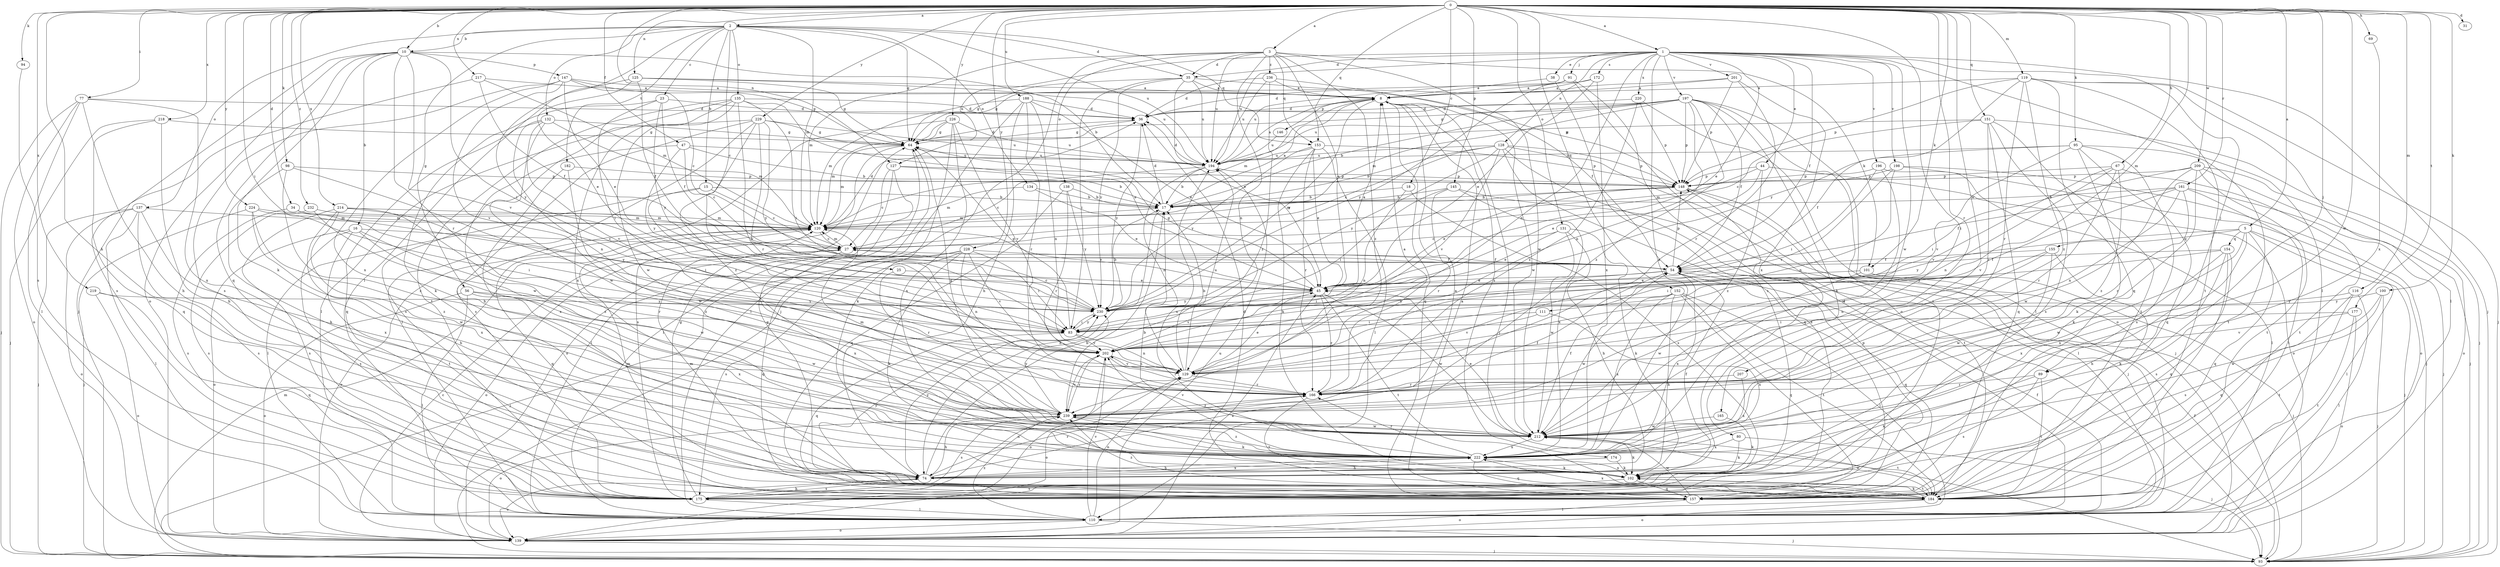 strict digraph  {
0;
1;
2;
3;
5;
8;
10;
15;
16;
17;
18;
23;
25;
27;
31;
34;
35;
36;
38;
44;
45;
47;
54;
56;
64;
67;
69;
74;
77;
80;
83;
89;
91;
93;
94;
95;
98;
100;
101;
102;
110;
111;
116;
119;
120;
125;
127;
128;
129;
131;
132;
134;
135;
137;
138;
139;
145;
146;
147;
148;
151;
152;
153;
154;
155;
157;
161;
165;
166;
172;
174;
175;
177;
182;
184;
188;
194;
196;
197;
198;
201;
202;
207;
209;
212;
214;
217;
218;
219;
220;
222;
224;
226;
228;
229;
230;
232;
236;
239;
0 -> 1  [label=a];
0 -> 2  [label=a];
0 -> 3  [label=a];
0 -> 5  [label=a];
0 -> 10  [label=b];
0 -> 18  [label=c];
0 -> 31  [label=d];
0 -> 34  [label=d];
0 -> 47  [label=f];
0 -> 67  [label=h];
0 -> 69  [label=h];
0 -> 74  [label=h];
0 -> 77  [label=i];
0 -> 80  [label=i];
0 -> 83  [label=i];
0 -> 89  [label=j];
0 -> 94  [label=k];
0 -> 95  [label=k];
0 -> 98  [label=k];
0 -> 100  [label=k];
0 -> 101  [label=k];
0 -> 111  [label=m];
0 -> 116  [label=m];
0 -> 119  [label=m];
0 -> 125  [label=n];
0 -> 127  [label=n];
0 -> 131  [label=o];
0 -> 145  [label=p];
0 -> 151  [label=q];
0 -> 152  [label=q];
0 -> 153  [label=q];
0 -> 161  [label=r];
0 -> 165  [label=r];
0 -> 177  [label=t];
0 -> 188  [label=u];
0 -> 207  [label=w];
0 -> 209  [label=w];
0 -> 212  [label=w];
0 -> 214  [label=x];
0 -> 217  [label=x];
0 -> 218  [label=x];
0 -> 219  [label=x];
0 -> 224  [label=y];
0 -> 226  [label=y];
0 -> 228  [label=y];
0 -> 229  [label=y];
0 -> 232  [label=z];
1 -> 35  [label=d];
1 -> 38  [label=e];
1 -> 44  [label=e];
1 -> 45  [label=e];
1 -> 54  [label=f];
1 -> 89  [label=j];
1 -> 91  [label=j];
1 -> 93  [label=j];
1 -> 110  [label=l];
1 -> 127  [label=n];
1 -> 128  [label=n];
1 -> 129  [label=n];
1 -> 172  [label=s];
1 -> 194  [label=u];
1 -> 196  [label=v];
1 -> 197  [label=v];
1 -> 198  [label=v];
1 -> 201  [label=v];
1 -> 212  [label=w];
1 -> 220  [label=x];
1 -> 222  [label=x];
2 -> 10  [label=b];
2 -> 15  [label=b];
2 -> 23  [label=c];
2 -> 25  [label=c];
2 -> 35  [label=d];
2 -> 56  [label=g];
2 -> 64  [label=g];
2 -> 110  [label=l];
2 -> 120  [label=m];
2 -> 132  [label=o];
2 -> 134  [label=o];
2 -> 135  [label=o];
2 -> 137  [label=o];
2 -> 153  [label=q];
2 -> 182  [label=t];
2 -> 194  [label=u];
3 -> 35  [label=d];
3 -> 45  [label=e];
3 -> 93  [label=j];
3 -> 101  [label=k];
3 -> 120  [label=m];
3 -> 129  [label=n];
3 -> 138  [label=o];
3 -> 153  [label=q];
3 -> 194  [label=u];
3 -> 212  [label=w];
3 -> 236  [label=z];
3 -> 239  [label=z];
5 -> 93  [label=j];
5 -> 110  [label=l];
5 -> 154  [label=q];
5 -> 155  [label=q];
5 -> 157  [label=q];
5 -> 212  [label=w];
5 -> 222  [label=x];
5 -> 230  [label=y];
8 -> 36  [label=d];
8 -> 93  [label=j];
8 -> 120  [label=m];
8 -> 146  [label=p];
8 -> 157  [label=q];
8 -> 174  [label=s];
8 -> 212  [label=w];
8 -> 230  [label=y];
10 -> 16  [label=b];
10 -> 17  [label=b];
10 -> 83  [label=i];
10 -> 93  [label=j];
10 -> 102  [label=k];
10 -> 139  [label=o];
10 -> 147  [label=p];
10 -> 157  [label=q];
10 -> 166  [label=r];
10 -> 202  [label=v];
15 -> 17  [label=b];
15 -> 27  [label=c];
15 -> 110  [label=l];
15 -> 202  [label=v];
16 -> 27  [label=c];
16 -> 139  [label=o];
16 -> 166  [label=r];
16 -> 175  [label=s];
16 -> 184  [label=t];
16 -> 212  [label=w];
17 -> 8  [label=a];
17 -> 36  [label=d];
17 -> 74  [label=h];
17 -> 120  [label=m];
18 -> 17  [label=b];
18 -> 129  [label=n];
18 -> 175  [label=s];
23 -> 36  [label=d];
23 -> 54  [label=f];
23 -> 83  [label=i];
23 -> 102  [label=k];
23 -> 230  [label=y];
25 -> 45  [label=e];
25 -> 166  [label=r];
27 -> 54  [label=f];
27 -> 120  [label=m];
27 -> 139  [label=o];
27 -> 222  [label=x];
34 -> 120  [label=m];
34 -> 175  [label=s];
34 -> 230  [label=y];
35 -> 8  [label=a];
35 -> 45  [label=e];
35 -> 64  [label=g];
35 -> 83  [label=i];
35 -> 148  [label=p];
35 -> 194  [label=u];
35 -> 230  [label=y];
36 -> 64  [label=g];
36 -> 230  [label=y];
38 -> 8  [label=a];
38 -> 175  [label=s];
44 -> 45  [label=e];
44 -> 120  [label=m];
44 -> 139  [label=o];
44 -> 148  [label=p];
44 -> 239  [label=z];
45 -> 8  [label=a];
45 -> 64  [label=g];
45 -> 166  [label=r];
45 -> 184  [label=t];
45 -> 202  [label=v];
45 -> 212  [label=w];
45 -> 230  [label=y];
47 -> 17  [label=b];
47 -> 27  [label=c];
47 -> 194  [label=u];
47 -> 212  [label=w];
47 -> 230  [label=y];
54 -> 45  [label=e];
54 -> 83  [label=i];
54 -> 148  [label=p];
54 -> 157  [label=q];
54 -> 222  [label=x];
56 -> 110  [label=l];
56 -> 139  [label=o];
56 -> 212  [label=w];
56 -> 222  [label=x];
56 -> 230  [label=y];
64 -> 36  [label=d];
64 -> 110  [label=l];
64 -> 120  [label=m];
64 -> 175  [label=s];
64 -> 194  [label=u];
67 -> 129  [label=n];
67 -> 148  [label=p];
67 -> 166  [label=r];
67 -> 184  [label=t];
67 -> 202  [label=v];
67 -> 239  [label=z];
69 -> 222  [label=x];
74 -> 8  [label=a];
74 -> 17  [label=b];
74 -> 54  [label=f];
74 -> 139  [label=o];
74 -> 166  [label=r];
74 -> 175  [label=s];
74 -> 222  [label=x];
74 -> 230  [label=y];
77 -> 36  [label=d];
77 -> 74  [label=h];
77 -> 93  [label=j];
77 -> 110  [label=l];
77 -> 139  [label=o];
77 -> 222  [label=x];
80 -> 93  [label=j];
80 -> 102  [label=k];
80 -> 222  [label=x];
83 -> 64  [label=g];
83 -> 129  [label=n];
83 -> 157  [label=q];
83 -> 202  [label=v];
83 -> 230  [label=y];
89 -> 102  [label=k];
89 -> 166  [label=r];
89 -> 175  [label=s];
89 -> 184  [label=t];
91 -> 8  [label=a];
91 -> 110  [label=l];
91 -> 139  [label=o];
91 -> 194  [label=u];
91 -> 230  [label=y];
93 -> 54  [label=f];
93 -> 120  [label=m];
94 -> 175  [label=s];
95 -> 54  [label=f];
95 -> 102  [label=k];
95 -> 157  [label=q];
95 -> 175  [label=s];
95 -> 184  [label=t];
95 -> 194  [label=u];
95 -> 202  [label=v];
98 -> 74  [label=h];
98 -> 83  [label=i];
98 -> 148  [label=p];
98 -> 239  [label=z];
100 -> 93  [label=j];
100 -> 175  [label=s];
100 -> 212  [label=w];
100 -> 230  [label=y];
101 -> 45  [label=e];
101 -> 93  [label=j];
101 -> 212  [label=w];
102 -> 157  [label=q];
102 -> 175  [label=s];
102 -> 184  [label=t];
102 -> 222  [label=x];
110 -> 54  [label=f];
110 -> 93  [label=j];
110 -> 129  [label=n];
110 -> 139  [label=o];
110 -> 202  [label=v];
110 -> 239  [label=z];
111 -> 83  [label=i];
111 -> 202  [label=v];
111 -> 222  [label=x];
116 -> 110  [label=l];
116 -> 157  [label=q];
116 -> 184  [label=t];
116 -> 230  [label=y];
119 -> 8  [label=a];
119 -> 93  [label=j];
119 -> 110  [label=l];
119 -> 148  [label=p];
119 -> 157  [label=q];
119 -> 166  [label=r];
119 -> 184  [label=t];
119 -> 230  [label=y];
119 -> 239  [label=z];
120 -> 27  [label=c];
120 -> 36  [label=d];
120 -> 45  [label=e];
120 -> 139  [label=o];
120 -> 157  [label=q];
125 -> 8  [label=a];
125 -> 45  [label=e];
125 -> 54  [label=f];
125 -> 64  [label=g];
125 -> 194  [label=u];
125 -> 230  [label=y];
127 -> 17  [label=b];
127 -> 27  [label=c];
127 -> 110  [label=l];
127 -> 139  [label=o];
127 -> 148  [label=p];
128 -> 17  [label=b];
128 -> 27  [label=c];
128 -> 93  [label=j];
128 -> 148  [label=p];
128 -> 157  [label=q];
128 -> 175  [label=s];
128 -> 194  [label=u];
128 -> 202  [label=v];
128 -> 230  [label=y];
129 -> 17  [label=b];
129 -> 45  [label=e];
129 -> 139  [label=o];
129 -> 166  [label=r];
129 -> 194  [label=u];
129 -> 202  [label=v];
131 -> 27  [label=c];
131 -> 45  [label=e];
131 -> 74  [label=h];
131 -> 102  [label=k];
131 -> 212  [label=w];
132 -> 64  [label=g];
132 -> 120  [label=m];
132 -> 129  [label=n];
132 -> 157  [label=q];
132 -> 202  [label=v];
132 -> 212  [label=w];
134 -> 17  [label=b];
134 -> 45  [label=e];
134 -> 120  [label=m];
135 -> 36  [label=d];
135 -> 45  [label=e];
135 -> 83  [label=i];
135 -> 110  [label=l];
135 -> 166  [label=r];
135 -> 184  [label=t];
135 -> 212  [label=w];
135 -> 222  [label=x];
137 -> 93  [label=j];
137 -> 110  [label=l];
137 -> 120  [label=m];
137 -> 139  [label=o];
137 -> 175  [label=s];
137 -> 222  [label=x];
138 -> 17  [label=b];
138 -> 157  [label=q];
138 -> 166  [label=r];
138 -> 230  [label=y];
139 -> 27  [label=c];
139 -> 45  [label=e];
139 -> 93  [label=j];
139 -> 194  [label=u];
145 -> 17  [label=b];
145 -> 83  [label=i];
145 -> 93  [label=j];
145 -> 166  [label=r];
145 -> 222  [label=x];
146 -> 194  [label=u];
147 -> 8  [label=a];
147 -> 27  [label=c];
147 -> 45  [label=e];
147 -> 64  [label=g];
147 -> 175  [label=s];
147 -> 202  [label=v];
147 -> 222  [label=x];
148 -> 17  [label=b];
148 -> 45  [label=e];
148 -> 110  [label=l];
148 -> 120  [label=m];
148 -> 184  [label=t];
151 -> 27  [label=c];
151 -> 64  [label=g];
151 -> 93  [label=j];
151 -> 157  [label=q];
151 -> 166  [label=r];
151 -> 175  [label=s];
151 -> 184  [label=t];
152 -> 74  [label=h];
152 -> 110  [label=l];
152 -> 157  [label=q];
152 -> 184  [label=t];
152 -> 212  [label=w];
152 -> 222  [label=x];
152 -> 230  [label=y];
153 -> 45  [label=e];
153 -> 102  [label=k];
153 -> 110  [label=l];
153 -> 148  [label=p];
153 -> 166  [label=r];
153 -> 194  [label=u];
153 -> 230  [label=y];
154 -> 54  [label=f];
154 -> 74  [label=h];
154 -> 157  [label=q];
154 -> 175  [label=s];
154 -> 222  [label=x];
154 -> 230  [label=y];
155 -> 54  [label=f];
155 -> 83  [label=i];
155 -> 102  [label=k];
155 -> 129  [label=n];
155 -> 212  [label=w];
157 -> 8  [label=a];
157 -> 120  [label=m];
157 -> 139  [label=o];
157 -> 148  [label=p];
157 -> 212  [label=w];
161 -> 17  [label=b];
161 -> 54  [label=f];
161 -> 93  [label=j];
161 -> 129  [label=n];
161 -> 166  [label=r];
161 -> 184  [label=t];
161 -> 202  [label=v];
165 -> 102  [label=k];
165 -> 212  [label=w];
166 -> 8  [label=a];
166 -> 184  [label=t];
166 -> 239  [label=z];
172 -> 8  [label=a];
172 -> 45  [label=e];
172 -> 64  [label=g];
172 -> 222  [label=x];
174 -> 74  [label=h];
174 -> 102  [label=k];
175 -> 64  [label=g];
175 -> 74  [label=h];
175 -> 110  [label=l];
175 -> 129  [label=n];
177 -> 83  [label=i];
177 -> 139  [label=o];
177 -> 184  [label=t];
177 -> 202  [label=v];
182 -> 148  [label=p];
182 -> 212  [label=w];
182 -> 222  [label=x];
184 -> 36  [label=d];
184 -> 64  [label=g];
184 -> 102  [label=k];
184 -> 110  [label=l];
184 -> 120  [label=m];
184 -> 139  [label=o];
184 -> 212  [label=w];
184 -> 222  [label=x];
184 -> 230  [label=y];
184 -> 239  [label=z];
188 -> 36  [label=d];
188 -> 45  [label=e];
188 -> 74  [label=h];
188 -> 110  [label=l];
188 -> 120  [label=m];
188 -> 129  [label=n];
188 -> 166  [label=r];
194 -> 8  [label=a];
194 -> 17  [label=b];
194 -> 27  [label=c];
194 -> 36  [label=d];
194 -> 129  [label=n];
194 -> 148  [label=p];
196 -> 83  [label=i];
196 -> 110  [label=l];
196 -> 148  [label=p];
196 -> 212  [label=w];
197 -> 17  [label=b];
197 -> 36  [label=d];
197 -> 54  [label=f];
197 -> 64  [label=g];
197 -> 102  [label=k];
197 -> 110  [label=l];
197 -> 120  [label=m];
197 -> 129  [label=n];
197 -> 148  [label=p];
197 -> 175  [label=s];
197 -> 194  [label=u];
197 -> 239  [label=z];
198 -> 93  [label=j];
198 -> 129  [label=n];
198 -> 139  [label=o];
198 -> 148  [label=p];
198 -> 202  [label=v];
201 -> 8  [label=a];
201 -> 36  [label=d];
201 -> 148  [label=p];
201 -> 166  [label=r];
201 -> 222  [label=x];
202 -> 129  [label=n];
202 -> 139  [label=o];
202 -> 166  [label=r];
202 -> 239  [label=z];
207 -> 166  [label=r];
207 -> 222  [label=x];
209 -> 83  [label=i];
209 -> 93  [label=j];
209 -> 102  [label=k];
209 -> 139  [label=o];
209 -> 148  [label=p];
209 -> 184  [label=t];
209 -> 212  [label=w];
212 -> 45  [label=e];
212 -> 54  [label=f];
212 -> 102  [label=k];
212 -> 184  [label=t];
212 -> 202  [label=v];
212 -> 222  [label=x];
214 -> 74  [label=h];
214 -> 83  [label=i];
214 -> 120  [label=m];
214 -> 175  [label=s];
214 -> 212  [label=w];
214 -> 239  [label=z];
217 -> 8  [label=a];
217 -> 54  [label=f];
217 -> 120  [label=m];
217 -> 175  [label=s];
218 -> 64  [label=g];
218 -> 74  [label=h];
218 -> 93  [label=j];
218 -> 157  [label=q];
219 -> 139  [label=o];
219 -> 157  [label=q];
219 -> 230  [label=y];
220 -> 36  [label=d];
220 -> 139  [label=o];
220 -> 148  [label=p];
220 -> 239  [label=z];
222 -> 17  [label=b];
222 -> 74  [label=h];
222 -> 102  [label=k];
222 -> 157  [label=q];
222 -> 166  [label=r];
222 -> 194  [label=u];
222 -> 239  [label=z];
224 -> 83  [label=i];
224 -> 93  [label=j];
224 -> 120  [label=m];
224 -> 222  [label=x];
224 -> 239  [label=z];
226 -> 64  [label=g];
226 -> 102  [label=k];
226 -> 120  [label=m];
226 -> 175  [label=s];
226 -> 194  [label=u];
226 -> 202  [label=v];
226 -> 222  [label=x];
228 -> 54  [label=f];
228 -> 83  [label=i];
228 -> 93  [label=j];
228 -> 102  [label=k];
228 -> 129  [label=n];
228 -> 157  [label=q];
228 -> 175  [label=s];
228 -> 202  [label=v];
229 -> 64  [label=g];
229 -> 74  [label=h];
229 -> 110  [label=l];
229 -> 175  [label=s];
229 -> 194  [label=u];
229 -> 202  [label=v];
229 -> 230  [label=y];
229 -> 239  [label=z];
230 -> 17  [label=b];
230 -> 27  [label=c];
230 -> 83  [label=i];
232 -> 120  [label=m];
232 -> 175  [label=s];
232 -> 239  [label=z];
236 -> 8  [label=a];
236 -> 36  [label=d];
236 -> 54  [label=f];
236 -> 194  [label=u];
236 -> 239  [label=z];
239 -> 54  [label=f];
239 -> 64  [label=g];
239 -> 74  [label=h];
239 -> 102  [label=k];
239 -> 120  [label=m];
239 -> 139  [label=o];
239 -> 175  [label=s];
239 -> 202  [label=v];
239 -> 212  [label=w];
239 -> 230  [label=y];
}
